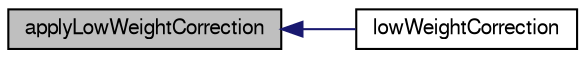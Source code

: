 digraph "applyLowWeightCorrection"
{
  bgcolor="transparent";
  edge [fontname="FreeSans",fontsize="10",labelfontname="FreeSans",labelfontsize="10"];
  node [fontname="FreeSans",fontsize="10",shape=record];
  rankdir="LR";
  Node361 [label="applyLowWeightCorrection",height=0.2,width=0.4,color="black", fillcolor="grey75", style="filled", fontcolor="black"];
  Node361 -> Node362 [dir="back",color="midnightblue",fontsize="10",style="solid",fontname="FreeSans"];
  Node362 [label="lowWeightCorrection",height=0.2,width=0.4,color="black",URL="$a24866.html#aaa704ec4aec7c76d92dcf7c171b0b643",tooltip="Threshold weight below which interpolation is deactivated. "];
}
